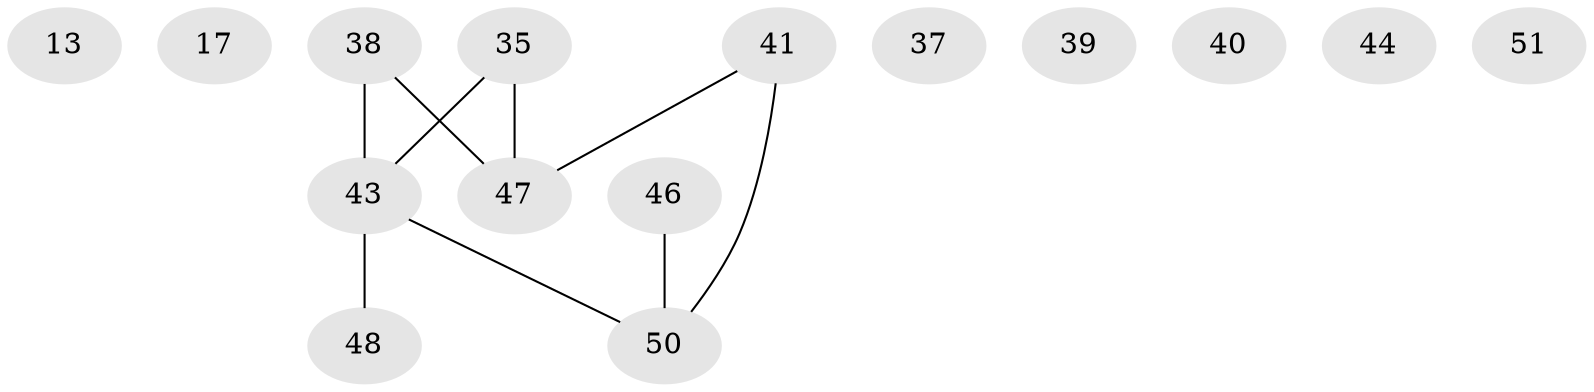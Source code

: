 // original degree distribution, {2: 0.2549019607843137, 1: 0.3333333333333333, 3: 0.19607843137254902, 4: 0.0784313725490196, 5: 0.058823529411764705, 0: 0.0784313725490196}
// Generated by graph-tools (version 1.1) at 2025/42/03/04/25 21:42:24]
// undirected, 15 vertices, 9 edges
graph export_dot {
graph [start="1"]
  node [color=gray90,style=filled];
  13 [super="+10+11+12"];
  17;
  35 [super="+7+8+33+19+34"];
  37;
  38 [super="+21+22+28"];
  39 [super="+30"];
  40;
  41 [super="+32"];
  43 [super="+25+26"];
  44;
  46 [super="+42"];
  47 [super="+27+36"];
  48 [super="+16"];
  50 [super="+45+49+31"];
  51 [super="+14"];
  35 -- 43 [weight=2];
  35 -- 47;
  38 -- 43 [weight=2];
  38 -- 47 [weight=2];
  41 -- 47;
  41 -- 50 [weight=3];
  43 -- 48;
  43 -- 50 [weight=3];
  46 -- 50;
}
